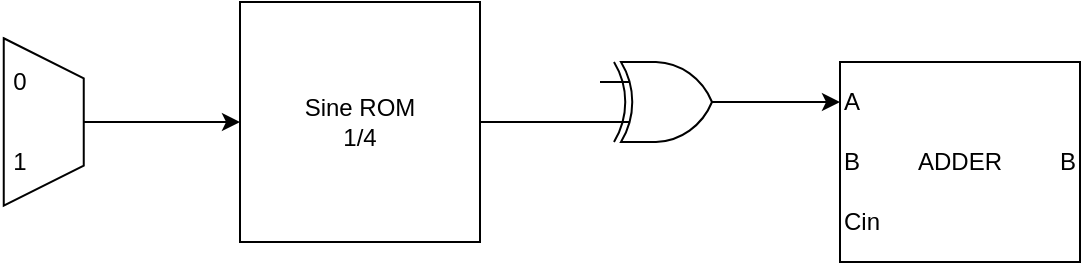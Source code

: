 <mxfile>
    <diagram id="kAPBWXqhPKT981nBgBFB" name="Page-1">
        <mxGraphModel dx="334" dy="268" grid="1" gridSize="10" guides="1" tooltips="1" connect="1" arrows="1" fold="1" page="0" pageScale="1" pageWidth="850" pageHeight="1100" math="0" shadow="0">
            <root>
                <mxCell id="0"/>
                <mxCell id="1" parent="0"/>
                <mxCell id="2" value="Sine ROM&lt;br&gt;1/4" style="rounded=0;whiteSpace=wrap;html=1;" parent="1" vertex="1">
                    <mxGeometry x="200" y="280" width="120" height="120" as="geometry"/>
                </mxCell>
                <mxCell id="4" value="" style="shape=trapezoid;perimeter=trapezoidPerimeter;whiteSpace=wrap;html=1;fixedSize=1;strokeColor=default;align=center;verticalAlign=middle;fontFamily=Helvetica;fontSize=12;fontColor=default;fillColor=default;rotation=90;" parent="1" vertex="1">
                    <mxGeometry x="60" y="320" width="83.75" height="40" as="geometry"/>
                </mxCell>
                <mxCell id="5" value="0" style="text;html=1;align=center;verticalAlign=middle;whiteSpace=wrap;rounded=0;fontFamily=Helvetica;fontSize=12;fontColor=default;" parent="1" vertex="1">
                    <mxGeometry x="80" y="300" width="20" height="40" as="geometry"/>
                </mxCell>
                <mxCell id="6" value="1" style="text;html=1;align=center;verticalAlign=middle;whiteSpace=wrap;rounded=0;fontFamily=Helvetica;fontSize=12;fontColor=default;" parent="1" vertex="1">
                    <mxGeometry x="80" y="340" width="20" height="40" as="geometry"/>
                </mxCell>
                <mxCell id="7" value="" style="verticalLabelPosition=bottom;shadow=0;dashed=0;align=center;html=1;verticalAlign=top;shape=mxgraph.electrical.logic_gates.logic_gate;operation=xor;" vertex="1" parent="1">
                    <mxGeometry x="380" y="310" width="70" height="40" as="geometry"/>
                </mxCell>
                <mxCell id="8" value="ADDER" style="rounded=0;whiteSpace=wrap;html=1;" vertex="1" parent="1">
                    <mxGeometry x="500" y="310" width="120" height="100" as="geometry"/>
                </mxCell>
                <mxCell id="9" value="" style="endArrow=none;html=1;exitX=1;exitY=0.5;exitDx=0;exitDy=0;entryX=0;entryY=0.75;entryDx=0;entryDy=0;entryPerimeter=0;" edge="1" parent="1" source="2" target="7">
                    <mxGeometry width="50" height="50" relative="1" as="geometry">
                        <mxPoint x="400" y="380" as="sourcePoint"/>
                        <mxPoint x="450" y="330" as="targetPoint"/>
                    </mxGeometry>
                </mxCell>
                <mxCell id="11" value="" style="endArrow=classic;html=1;exitX=1;exitY=0.5;exitDx=0;exitDy=0;exitPerimeter=0;" edge="1" parent="1" source="7">
                    <mxGeometry width="50" height="50" relative="1" as="geometry">
                        <mxPoint x="460" y="345" as="sourcePoint"/>
                        <mxPoint x="500" y="330" as="targetPoint"/>
                    </mxGeometry>
                </mxCell>
                <mxCell id="12" value="A" style="text;html=1;align=left;verticalAlign=middle;whiteSpace=wrap;rounded=0;" vertex="1" parent="1">
                    <mxGeometry x="500" y="320" width="20" height="20" as="geometry"/>
                </mxCell>
                <mxCell id="13" value="B" style="text;html=1;align=left;verticalAlign=middle;whiteSpace=wrap;rounded=0;" vertex="1" parent="1">
                    <mxGeometry x="500" y="350" width="20" height="20" as="geometry"/>
                </mxCell>
                <mxCell id="14" value="Cin" style="text;html=1;align=left;verticalAlign=middle;whiteSpace=wrap;rounded=0;" vertex="1" parent="1">
                    <mxGeometry x="500" y="380" width="20" height="20" as="geometry"/>
                </mxCell>
                <mxCell id="15" value="" style="endArrow=classic;html=1;exitX=0.5;exitY=0;exitDx=0;exitDy=0;entryX=0;entryY=0.5;entryDx=0;entryDy=0;" edge="1" parent="1" source="4" target="2">
                    <mxGeometry width="50" height="50" relative="1" as="geometry">
                        <mxPoint x="200" y="390" as="sourcePoint"/>
                        <mxPoint x="250" y="340" as="targetPoint"/>
                    </mxGeometry>
                </mxCell>
                <mxCell id="18" value="B" style="text;html=1;align=right;verticalAlign=middle;whiteSpace=wrap;rounded=0;" vertex="1" parent="1">
                    <mxGeometry x="600" y="350" width="20" height="20" as="geometry"/>
                </mxCell>
            </root>
        </mxGraphModel>
    </diagram>
    <diagram id="2Ad0rdRTZT_MzJmXWApc" name="Page-2">
        <mxGraphModel dx="1506" dy="1139" grid="1" gridSize="10" guides="1" tooltips="1" connect="1" arrows="1" fold="1" page="0" pageScale="1" pageWidth="850" pageHeight="1100" math="0" shadow="0">
            <root>
                <mxCell id="0"/>
                <mxCell id="1" parent="0"/>
            </root>
        </mxGraphModel>
    </diagram>
</mxfile>